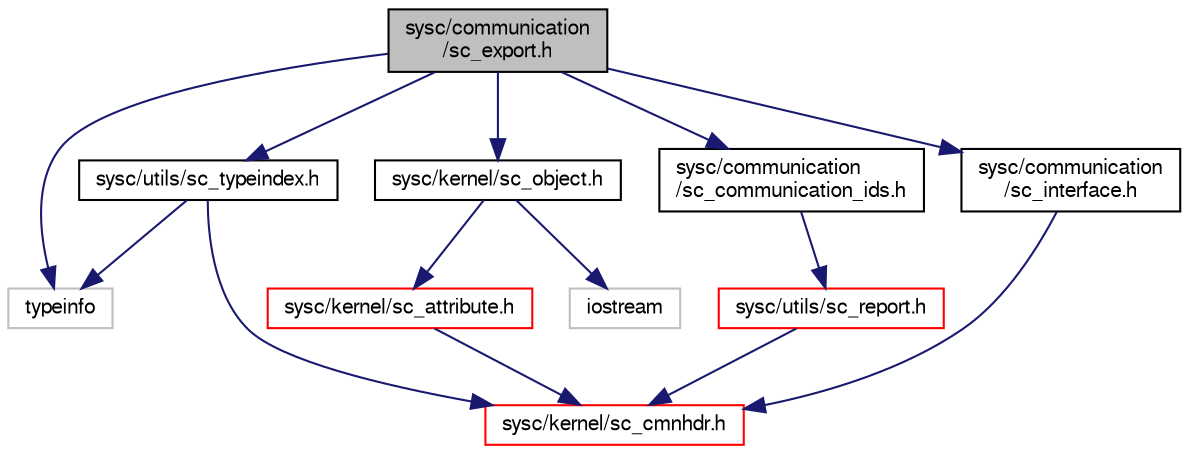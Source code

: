 digraph "sysc/communication/sc_export.h"
{
  edge [fontname="FreeSans",fontsize="10",labelfontname="FreeSans",labelfontsize="10"];
  node [fontname="FreeSans",fontsize="10",shape=record];
  Node0 [label="sysc/communication\l/sc_export.h",height=0.2,width=0.4,color="black", fillcolor="grey75", style="filled", fontcolor="black"];
  Node0 -> Node1 [color="midnightblue",fontsize="10",style="solid",fontname="FreeSans"];
  Node1 [label="typeinfo",height=0.2,width=0.4,color="grey75", fillcolor="white", style="filled"];
  Node0 -> Node2 [color="midnightblue",fontsize="10",style="solid",fontname="FreeSans"];
  Node2 [label="sysc/communication\l/sc_communication_ids.h",height=0.2,width=0.4,color="black", fillcolor="white", style="filled",URL="$a00011.html"];
  Node2 -> Node3 [color="midnightblue",fontsize="10",style="solid",fontname="FreeSans"];
  Node3 [label="sysc/utils/sc_report.h",height=0.2,width=0.4,color="red", fillcolor="white", style="filled",URL="$a00374.html"];
  Node3 -> Node6 [color="midnightblue",fontsize="10",style="solid",fontname="FreeSans"];
  Node6 [label="sysc/kernel/sc_cmnhdr.h",height=0.2,width=0.4,color="red", fillcolor="white", style="filled",URL="$a00224.html"];
  Node0 -> Node12 [color="midnightblue",fontsize="10",style="solid",fontname="FreeSans"];
  Node12 [label="sysc/communication\l/sc_interface.h",height=0.2,width=0.4,color="black", fillcolor="white", style="filled",URL="$a00038.html"];
  Node12 -> Node6 [color="midnightblue",fontsize="10",style="solid",fontname="FreeSans"];
  Node0 -> Node13 [color="midnightblue",fontsize="10",style="solid",fontname="FreeSans"];
  Node13 [label="sysc/kernel/sc_object.h",height=0.2,width=0.4,color="black", fillcolor="white", style="filled",URL="$a00281.html"];
  Node13 -> Node14 [color="midnightblue",fontsize="10",style="solid",fontname="FreeSans"];
  Node14 [label="sysc/kernel/sc_attribute.h",height=0.2,width=0.4,color="red", fillcolor="white", style="filled",URL="$a00221.html"];
  Node14 -> Node6 [color="midnightblue",fontsize="10",style="solid",fontname="FreeSans"];
  Node13 -> Node15 [color="midnightblue",fontsize="10",style="solid",fontname="FreeSans"];
  Node15 [label="iostream",height=0.2,width=0.4,color="grey75", fillcolor="white", style="filled"];
  Node0 -> Node16 [color="midnightblue",fontsize="10",style="solid",fontname="FreeSans"];
  Node16 [label="sysc/utils/sc_typeindex.h",height=0.2,width=0.4,color="black", fillcolor="white", style="filled",URL="$a00392.html"];
  Node16 -> Node6 [color="midnightblue",fontsize="10",style="solid",fontname="FreeSans"];
  Node16 -> Node1 [color="midnightblue",fontsize="10",style="solid",fontname="FreeSans"];
}

